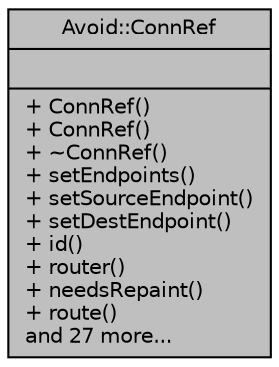 digraph "Avoid::ConnRef"
{
  edge [fontname="Helvetica",fontsize="10",labelfontname="Helvetica",labelfontsize="10"];
  node [fontname="Helvetica",fontsize="10",shape=record];
  Node1 [label="{Avoid::ConnRef\n||+ ConnRef()\l+ ConnRef()\l+ ~ConnRef()\l+ setEndpoints()\l+ setSourceEndpoint()\l+ setDestEndpoint()\l+ id()\l+ router()\l+ needsRepaint()\l+ route()\land 27 more...\l}",height=0.2,width=0.4,color="black", fillcolor="grey75", style="filled", fontcolor="black"];
}

